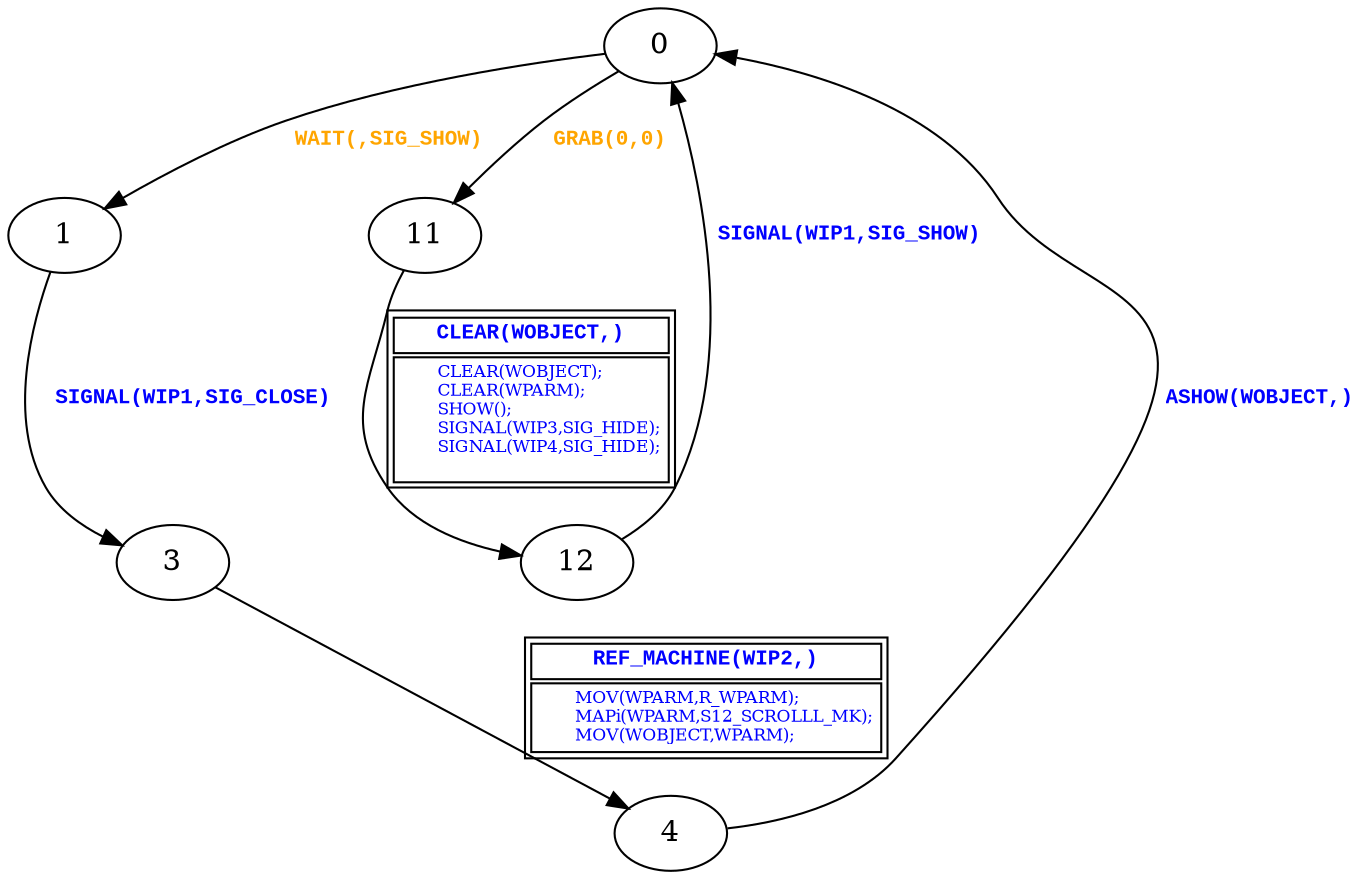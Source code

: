 digraph {
 node [shape=oval];
"0" -> "11"[fontcolor=orange, label=< <table border="0"><tr><td><font face="Courier New" point-size="10"><b>GRAB(0,0)<br align="left"/></b></font></td></tr>
</table>>];
"0" -> "1"[fontcolor=orange, label=< <table border="0"><tr><td><font face="Courier New" point-size="10"><b>WAIT(,SIG_SHOW)<br align="left"/></b></font></td></tr>
</table>>];
"1" -> "3"[fontcolor=blue, label=< <table border="0"><tr><td><font face="Courier New" point-size="10"><b>SIGNAL(WIP1,SIG_CLOSE)<br align="left"/></b></font></td></tr>
</table>>];
"11" -> "12"[fontcolor=blue, label=< <table border="1"><tr><td><font face="Courier New" point-size="10"><b>CLEAR(WOBJECT,)<br align="left"/></b></font></td></tr>
<tr><td><font point-size="8" color ="blue">        CLEAR(WOBJECT);<br align="left"/>        CLEAR(WPARM);<br align="left"/>        SHOW();<br align="left"/>        SIGNAL(WIP3,SIG_HIDE);<br align="left"/>        SIGNAL(WIP4,SIG_HIDE);<br align="left"/>        <br align="left"/></font></td></tr></table>>];
"12" -> "0"[fontcolor=blue, label=< <table border="0"><tr><td><font face="Courier New" point-size="10"><b>SIGNAL(WIP1,SIG_SHOW)<br align="left"/></b></font></td></tr>
</table>>];
"3" -> "4"[fontcolor=blue, label=< <table border="1"><tr><td><font face="Courier New" point-size="10"><b>REF_MACHINE(WIP2,)<br align="left"/></b></font></td></tr>
<tr><td><font point-size="8" color ="blue">        MOV(WPARM,R_WPARM);<br align="left"/>        MAPi(WPARM,S12_SCROLLL_MK);<br align="left"/>        MOV(WOBJECT,WPARM); <br align="left"/></font></td></tr></table>>];
"4" -> "0"[fontcolor=blue, label=< <table border="0"><tr><td><font face="Courier New" point-size="10"><b>ASHOW(WOBJECT,)<br align="left"/></b></font></td></tr>
</table>>];
}
